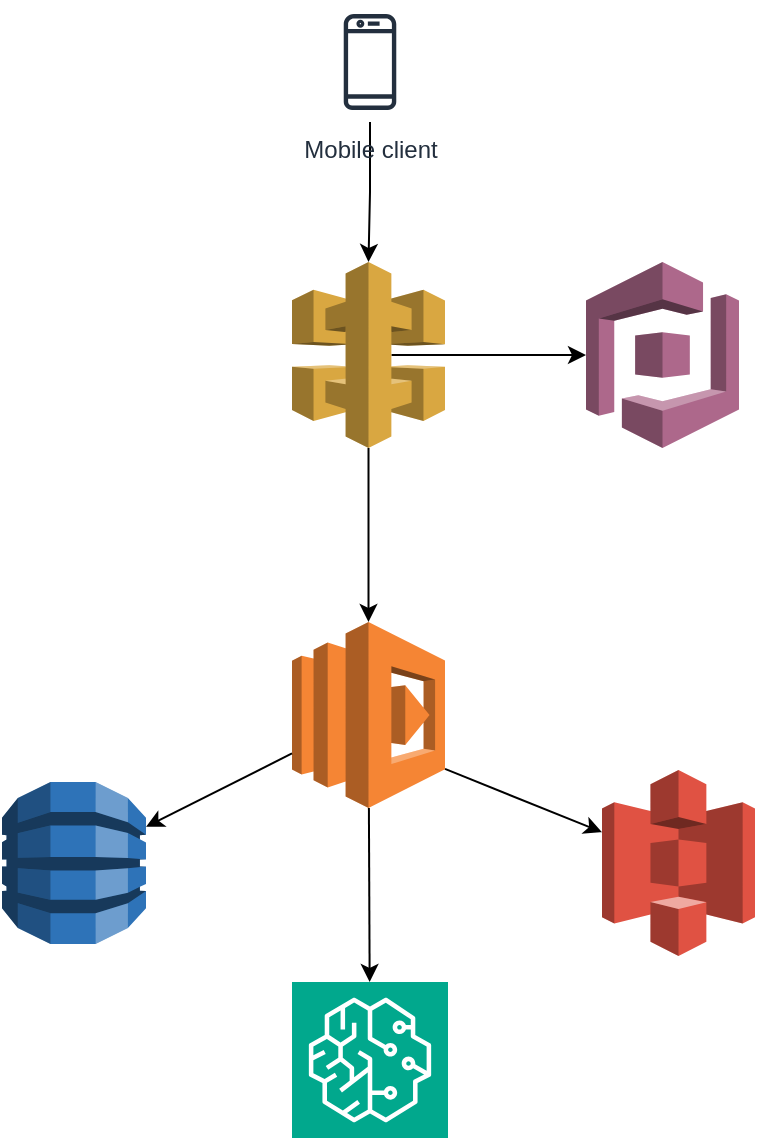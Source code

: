 <mxfile version="24.0.7" type="github">
  <diagram id="Ht1M8jgEwFfnCIfOTk4-" name="Page-1">
    <mxGraphModel dx="432" dy="27" grid="1" gridSize="10" guides="1" tooltips="1" connect="1" arrows="1" fold="1" page="1" pageScale="1" pageWidth="1169" pageHeight="827" math="0" shadow="0">
      <root>
        <mxCell id="0" />
        <mxCell id="1" parent="0" />
        <mxCell id="UqFzoPvF-f6WHd70iIKx-3" value="" style="outlineConnect=0;dashed=0;verticalLabelPosition=bottom;verticalAlign=top;align=center;html=1;shape=mxgraph.aws3.dynamo_db;fillColor=#2E73B8;gradientColor=none;" vertex="1" parent="1">
          <mxGeometry x="180" y="1260" width="72" height="81" as="geometry" />
        </mxCell>
        <mxCell id="UqFzoPvF-f6WHd70iIKx-9" value="" style="outlineConnect=0;dashed=0;verticalLabelPosition=bottom;verticalAlign=top;align=center;html=1;shape=mxgraph.aws3.cognito;fillColor=#AD688B;gradientColor=none;" vertex="1" parent="1">
          <mxGeometry x="472" y="1000" width="76.5" height="93" as="geometry" />
        </mxCell>
        <mxCell id="UqFzoPvF-f6WHd70iIKx-10" value="" style="outlineConnect=0;dashed=0;verticalLabelPosition=bottom;verticalAlign=top;align=center;html=1;shape=mxgraph.aws3.s3;fillColor=#E05243;gradientColor=none;" vertex="1" parent="1">
          <mxGeometry x="480" y="1254" width="76.5" height="93" as="geometry" />
        </mxCell>
        <mxCell id="UqFzoPvF-f6WHd70iIKx-34" value="" style="edgeStyle=orthogonalEdgeStyle;rounded=0;orthogonalLoop=1;jettySize=auto;html=1;" edge="1" parent="1" source="UqFzoPvF-f6WHd70iIKx-11" target="UqFzoPvF-f6WHd70iIKx-12">
          <mxGeometry relative="1" as="geometry" />
        </mxCell>
        <mxCell id="UqFzoPvF-f6WHd70iIKx-11" value="Mobile client" style="sketch=0;outlineConnect=0;fontColor=#232F3E;gradientColor=none;strokeColor=#232F3E;fillColor=#ffffff;dashed=0;verticalLabelPosition=bottom;verticalAlign=top;align=center;html=1;fontSize=12;fontStyle=0;aspect=fixed;shape=mxgraph.aws4.resourceIcon;resIcon=mxgraph.aws4.mobile_client;" vertex="1" parent="1">
          <mxGeometry x="334" y="870" width="60" height="60" as="geometry" />
        </mxCell>
        <mxCell id="UqFzoPvF-f6WHd70iIKx-33" style="edgeStyle=orthogonalEdgeStyle;rounded=0;orthogonalLoop=1;jettySize=auto;html=1;exitX=0.65;exitY=0.5;exitDx=0;exitDy=0;exitPerimeter=0;" edge="1" parent="1" source="UqFzoPvF-f6WHd70iIKx-12" target="UqFzoPvF-f6WHd70iIKx-9">
          <mxGeometry relative="1" as="geometry" />
        </mxCell>
        <mxCell id="UqFzoPvF-f6WHd70iIKx-12" value="" style="outlineConnect=0;dashed=0;verticalLabelPosition=bottom;verticalAlign=top;align=center;html=1;shape=mxgraph.aws3.api_gateway;fillColor=#D9A741;gradientColor=none;" vertex="1" parent="1">
          <mxGeometry x="325" y="1000" width="76.5" height="93" as="geometry" />
        </mxCell>
        <mxCell id="UqFzoPvF-f6WHd70iIKx-20" value="" style="sketch=0;points=[[0,0,0],[0.25,0,0],[0.5,0,0],[0.75,0,0],[1,0,0],[0,1,0],[0.25,1,0],[0.5,1,0],[0.75,1,0],[1,1,0],[0,0.25,0],[0,0.5,0],[0,0.75,0],[1,0.25,0],[1,0.5,0],[1,0.75,0]];outlineConnect=0;fontColor=#232F3E;fillColor=#01A88D;strokeColor=#ffffff;dashed=0;verticalLabelPosition=bottom;verticalAlign=top;align=center;html=1;fontSize=12;fontStyle=0;aspect=fixed;shape=mxgraph.aws4.resourceIcon;resIcon=mxgraph.aws4.sagemaker;" vertex="1" parent="1">
          <mxGeometry x="325" y="1360" width="78" height="78" as="geometry" />
        </mxCell>
        <mxCell id="UqFzoPvF-f6WHd70iIKx-21" value="" style="outlineConnect=0;dashed=0;verticalLabelPosition=bottom;verticalAlign=top;align=center;html=1;shape=mxgraph.aws3.lambda;fillColor=#F58534;gradientColor=none;" vertex="1" parent="1">
          <mxGeometry x="325" y="1180" width="76.5" height="93" as="geometry" />
        </mxCell>
        <mxCell id="UqFzoPvF-f6WHd70iIKx-24" value="" style="endArrow=classic;html=1;rounded=0;exitX=1;exitY=0.79;exitDx=0;exitDy=0;exitPerimeter=0;" edge="1" parent="1" source="UqFzoPvF-f6WHd70iIKx-21" target="UqFzoPvF-f6WHd70iIKx-10">
          <mxGeometry width="50" height="50" relative="1" as="geometry">
            <mxPoint x="320" y="1220" as="sourcePoint" />
            <mxPoint x="370" y="1170" as="targetPoint" />
          </mxGeometry>
        </mxCell>
        <mxCell id="UqFzoPvF-f6WHd70iIKx-25" value="" style="endArrow=classic;html=1;rounded=0;" edge="1" parent="1" source="UqFzoPvF-f6WHd70iIKx-21" target="UqFzoPvF-f6WHd70iIKx-3">
          <mxGeometry width="50" height="50" relative="1" as="geometry">
            <mxPoint x="320" y="1220" as="sourcePoint" />
            <mxPoint x="370" y="1170" as="targetPoint" />
          </mxGeometry>
        </mxCell>
        <mxCell id="UqFzoPvF-f6WHd70iIKx-27" value="" style="endArrow=classic;html=1;rounded=0;" edge="1" parent="1" source="UqFzoPvF-f6WHd70iIKx-21" target="UqFzoPvF-f6WHd70iIKx-20">
          <mxGeometry width="50" height="50" relative="1" as="geometry">
            <mxPoint x="320" y="1220" as="sourcePoint" />
            <mxPoint x="370" y="1170" as="targetPoint" />
          </mxGeometry>
        </mxCell>
        <mxCell id="UqFzoPvF-f6WHd70iIKx-29" value="" style="endArrow=classic;html=1;rounded=0;exitX=0.5;exitY=1;exitDx=0;exitDy=0;exitPerimeter=0;entryX=0.5;entryY=0;entryDx=0;entryDy=0;entryPerimeter=0;" edge="1" parent="1" source="UqFzoPvF-f6WHd70iIKx-12" target="UqFzoPvF-f6WHd70iIKx-21">
          <mxGeometry width="50" height="50" relative="1" as="geometry">
            <mxPoint x="440" y="1120" as="sourcePoint" />
            <mxPoint x="380" y="1190" as="targetPoint" />
          </mxGeometry>
        </mxCell>
      </root>
    </mxGraphModel>
  </diagram>
</mxfile>
